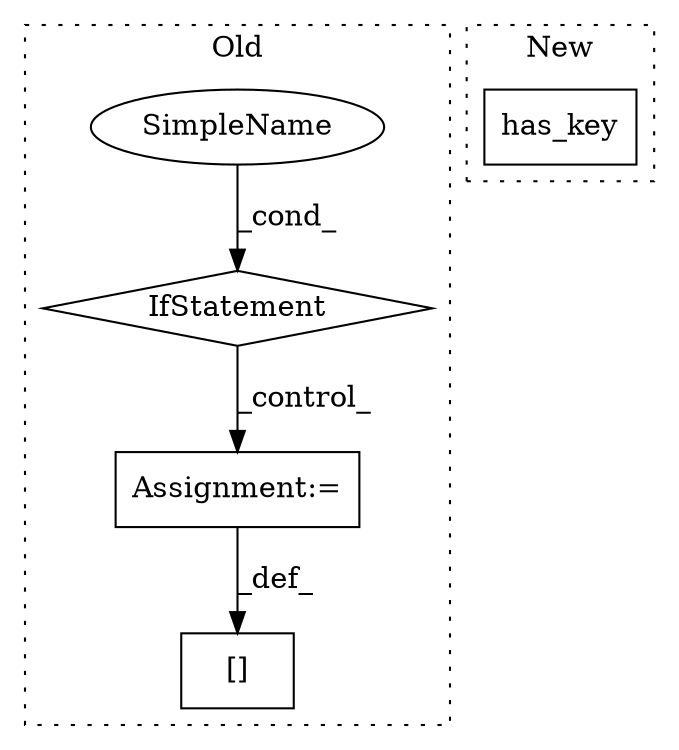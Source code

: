 digraph G {
subgraph cluster0 {
1 [label="IfStatement" a="25" s="3295,3346" l="10,2" shape="diamond"];
3 [label="Assignment:=" a="7" s="3401" l="1" shape="box"];
4 [label="SimpleName" a="42" s="" l="" shape="ellipse"];
5 [label="[]" a="2" s="3738,3754" l="12,1" shape="box"];
label = "Old";
style="dotted";
}
subgraph cluster1 {
2 [label="has_key" a="32" s="3550,3562" l="8,1" shape="box"];
label = "New";
style="dotted";
}
1 -> 3 [label="_control_"];
3 -> 5 [label="_def_"];
4 -> 1 [label="_cond_"];
}